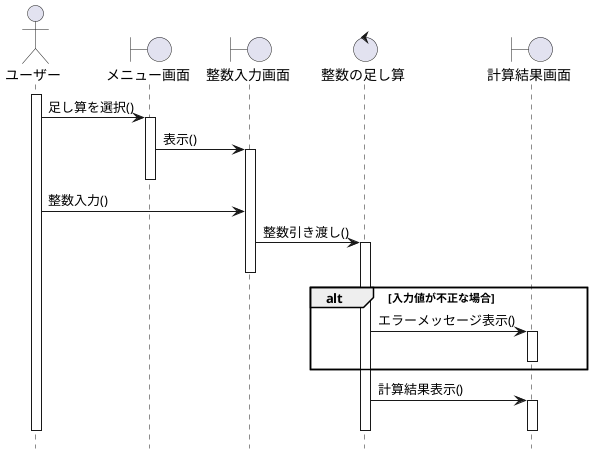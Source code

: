 @startuml add
hide footbox

actor       ユーザー       as A
boundary    メニュー画面    as B1
boundary    整数入力画面    as B2
control     整数の足し算     as C
boundary    計算結果画面    as B3

'時系列①
activate A
A -> B1: 足し算を選択()
activate B1
B1 -> B2: 表示()
activate B2
deactivate B1
A -> B2: 整数入力()
B2 -> C: 整数引き渡し()
activate C
deactivate B2


alt 入力値が不正な場合
  C -> B3: エラーメッセージ表示()
  activate B3
  deactivate B3
end

C -> B3: 計算結果表示()
activate B3
deactivate C
deactivate B3
deactivate A

@enduml
